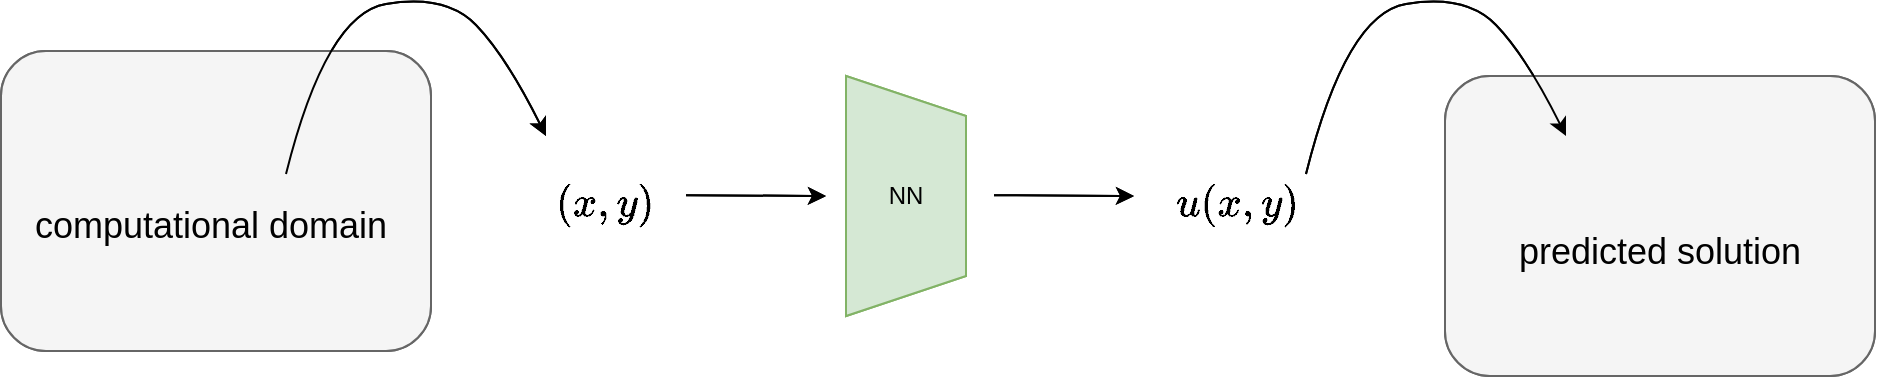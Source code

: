 <mxfile version="21.7.2" type="github">
  <diagram name="第 1 页" id="ytVl9bIwSj31jDskWyxF">
    <mxGraphModel dx="3181" dy="1201" grid="0" gridSize="10" guides="1" tooltips="1" connect="1" arrows="1" fold="1" page="1" pageScale="1" pageWidth="827" pageHeight="1169" math="1" shadow="0">
      <root>
        <mxCell id="0" />
        <mxCell id="1" parent="0" />
        <mxCell id="ksaM6OjjNO_GP3QqGlp4-1" value="" style="shape=trapezoid;perimeter=trapezoidPerimeter;whiteSpace=wrap;html=1;fixedSize=1;rotation=90;fillColor=#d5e8d4;strokeColor=#82b366;" vertex="1" parent="1">
          <mxGeometry x="200" y="1150" width="120" height="60" as="geometry" />
        </mxCell>
        <mxCell id="ksaM6OjjNO_GP3QqGlp4-2" value="" style="rounded=1;whiteSpace=wrap;html=1;rotation=90;fillColor=#f5f5f5;fontColor=#333333;strokeColor=#666666;" vertex="1" parent="1">
          <mxGeometry x="-160" y="1075" width="150" height="215" as="geometry" />
        </mxCell>
        <mxCell id="ksaM6OjjNO_GP3QqGlp4-3" value="" style="endArrow=classic;html=1;rounded=0;" edge="1" parent="1">
          <mxGeometry width="50" height="50" relative="1" as="geometry">
            <mxPoint x="150" y="1179.58" as="sourcePoint" />
            <mxPoint x="220" y="1180" as="targetPoint" />
          </mxGeometry>
        </mxCell>
        <mxCell id="ksaM6OjjNO_GP3QqGlp4-4" value="" style="endArrow=classic;html=1;rounded=0;" edge="1" parent="1">
          <mxGeometry width="50" height="50" relative="1" as="geometry">
            <mxPoint x="304" y="1179.58" as="sourcePoint" />
            <mxPoint x="374" y="1180" as="targetPoint" />
          </mxGeometry>
        </mxCell>
        <mxCell id="ksaM6OjjNO_GP3QqGlp4-5" value="NN" style="text;html=1;strokeColor=none;fillColor=none;align=center;verticalAlign=middle;whiteSpace=wrap;rounded=0;" vertex="1" parent="1">
          <mxGeometry x="230" y="1165" width="60" height="30" as="geometry" />
        </mxCell>
        <mxCell id="ksaM6OjjNO_GP3QqGlp4-6" value="" style="curved=1;endArrow=classic;html=1;rounded=0;" edge="1" parent="1">
          <mxGeometry width="50" height="50" relative="1" as="geometry">
            <mxPoint x="-50" y="1169" as="sourcePoint" />
            <mxPoint x="80" y="1150" as="targetPoint" />
            <Array as="points">
              <mxPoint x="-30" y="1089" />
              <mxPoint x="30" y="1079" />
              <mxPoint x="60" y="1110" />
            </Array>
          </mxGeometry>
        </mxCell>
        <mxCell id="ksaM6OjjNO_GP3QqGlp4-7" value="&lt;font style=&quot;font-size: 18px;&quot;&gt;$$(x,y)$$&lt;/font&gt;" style="text;html=1;strokeColor=none;fillColor=none;align=center;verticalAlign=middle;whiteSpace=wrap;rounded=0;" vertex="1" parent="1">
          <mxGeometry x="70" y="1157.5" width="80" height="52.5" as="geometry" />
        </mxCell>
        <mxCell id="ksaM6OjjNO_GP3QqGlp4-8" value="&lt;font style=&quot;font-size: 18px;&quot;&gt;computational domain&amp;nbsp;&lt;/font&gt;" style="text;html=1;strokeColor=none;fillColor=none;align=center;verticalAlign=middle;whiteSpace=wrap;rounded=0;" vertex="1" parent="1">
          <mxGeometry x="-180" y="1180" width="190" height="30" as="geometry" />
        </mxCell>
        <mxCell id="ksaM6OjjNO_GP3QqGlp4-9" value="" style="rounded=1;whiteSpace=wrap;html=1;rotation=90;fillColor=#f5f5f5;fontColor=#333333;strokeColor=#666666;" vertex="1" parent="1">
          <mxGeometry x="562" y="1087.5" width="150" height="215" as="geometry" />
        </mxCell>
        <mxCell id="ksaM6OjjNO_GP3QqGlp4-10" value="&lt;font style=&quot;font-size: 18px;&quot;&gt;$$u(x,y)$$&lt;/font&gt;" style="text;html=1;strokeColor=none;fillColor=none;align=center;verticalAlign=middle;whiteSpace=wrap;rounded=0;" vertex="1" parent="1">
          <mxGeometry x="386" y="1157.5" width="80" height="52.5" as="geometry" />
        </mxCell>
        <mxCell id="ksaM6OjjNO_GP3QqGlp4-11" value="&lt;font style=&quot;font-size: 18px;&quot;&gt;computational domain&amp;nbsp;&lt;/font&gt;" style="text;html=1;strokeColor=none;fillColor=none;align=center;verticalAlign=middle;whiteSpace=wrap;rounded=0;" vertex="1" parent="1">
          <mxGeometry x="542" y="1192.5" width="190" height="30" as="geometry" />
        </mxCell>
        <mxCell id="ksaM6OjjNO_GP3QqGlp4-12" value="" style="curved=1;endArrow=classic;html=1;rounded=0;" edge="1" parent="1">
          <mxGeometry width="50" height="50" relative="1" as="geometry">
            <mxPoint x="460" y="1169" as="sourcePoint" />
            <mxPoint x="590" y="1150" as="targetPoint" />
            <Array as="points">
              <mxPoint x="480" y="1089" />
              <mxPoint x="540" y="1079" />
              <mxPoint x="570" y="1110" />
            </Array>
          </mxGeometry>
        </mxCell>
        <mxCell id="ksaM6OjjNO_GP3QqGlp4-13" value="" style="shape=trapezoid;perimeter=trapezoidPerimeter;whiteSpace=wrap;html=1;fixedSize=1;rotation=90;fillColor=#d5e8d4;strokeColor=#82b366;" vertex="1" parent="1">
          <mxGeometry x="200" y="1150" width="120" height="60" as="geometry" />
        </mxCell>
        <mxCell id="ksaM6OjjNO_GP3QqGlp4-14" value="" style="rounded=1;whiteSpace=wrap;html=1;rotation=90;fillColor=#f5f5f5;fontColor=#333333;strokeColor=#666666;" vertex="1" parent="1">
          <mxGeometry x="-160" y="1075" width="150" height="215" as="geometry" />
        </mxCell>
        <mxCell id="ksaM6OjjNO_GP3QqGlp4-15" value="" style="endArrow=classic;html=1;rounded=0;" edge="1" parent="1">
          <mxGeometry width="50" height="50" relative="1" as="geometry">
            <mxPoint x="150" y="1179.58" as="sourcePoint" />
            <mxPoint x="220" y="1180" as="targetPoint" />
          </mxGeometry>
        </mxCell>
        <mxCell id="ksaM6OjjNO_GP3QqGlp4-16" value="" style="endArrow=classic;html=1;rounded=0;" edge="1" parent="1">
          <mxGeometry width="50" height="50" relative="1" as="geometry">
            <mxPoint x="304" y="1179.58" as="sourcePoint" />
            <mxPoint x="374" y="1180" as="targetPoint" />
          </mxGeometry>
        </mxCell>
        <mxCell id="ksaM6OjjNO_GP3QqGlp4-17" value="NN" style="text;html=1;strokeColor=none;fillColor=none;align=center;verticalAlign=middle;whiteSpace=wrap;rounded=0;" vertex="1" parent="1">
          <mxGeometry x="230" y="1165" width="60" height="30" as="geometry" />
        </mxCell>
        <mxCell id="ksaM6OjjNO_GP3QqGlp4-18" value="" style="curved=1;endArrow=classic;html=1;rounded=0;" edge="1" parent="1">
          <mxGeometry width="50" height="50" relative="1" as="geometry">
            <mxPoint x="-50" y="1169" as="sourcePoint" />
            <mxPoint x="80" y="1150" as="targetPoint" />
            <Array as="points">
              <mxPoint x="-30" y="1089" />
              <mxPoint x="30" y="1079" />
              <mxPoint x="60" y="1110" />
            </Array>
          </mxGeometry>
        </mxCell>
        <mxCell id="ksaM6OjjNO_GP3QqGlp4-19" value="&lt;font style=&quot;font-size: 18px;&quot;&gt;$$(x,y)$$&lt;/font&gt;" style="text;html=1;strokeColor=none;fillColor=none;align=center;verticalAlign=middle;whiteSpace=wrap;rounded=0;" vertex="1" parent="1">
          <mxGeometry x="70" y="1157.5" width="80" height="52.5" as="geometry" />
        </mxCell>
        <mxCell id="ksaM6OjjNO_GP3QqGlp4-20" value="&lt;font style=&quot;font-size: 18px;&quot;&gt;computational domain&amp;nbsp;&lt;/font&gt;" style="text;html=1;strokeColor=none;fillColor=none;align=center;verticalAlign=middle;whiteSpace=wrap;rounded=0;" vertex="1" parent="1">
          <mxGeometry x="-180" y="1180" width="190" height="30" as="geometry" />
        </mxCell>
        <mxCell id="ksaM6OjjNO_GP3QqGlp4-21" value="" style="rounded=1;whiteSpace=wrap;html=1;rotation=90;fillColor=#f5f5f5;fontColor=#333333;strokeColor=#666666;" vertex="1" parent="1">
          <mxGeometry x="562" y="1087.5" width="150" height="215" as="geometry" />
        </mxCell>
        <mxCell id="ksaM6OjjNO_GP3QqGlp4-22" value="&lt;font style=&quot;font-size: 18px;&quot;&gt;$$u(x,y)$$&lt;/font&gt;" style="text;html=1;strokeColor=none;fillColor=none;align=center;verticalAlign=middle;whiteSpace=wrap;rounded=0;" vertex="1" parent="1">
          <mxGeometry x="386" y="1157.5" width="80" height="52.5" as="geometry" />
        </mxCell>
        <mxCell id="ksaM6OjjNO_GP3QqGlp4-23" value="&lt;span style=&quot;font-size: 18px;&quot;&gt;predicted solution&lt;/span&gt;" style="text;html=1;strokeColor=none;fillColor=none;align=center;verticalAlign=middle;whiteSpace=wrap;rounded=0;" vertex="1" parent="1">
          <mxGeometry x="542" y="1192.5" width="190" height="30" as="geometry" />
        </mxCell>
        <mxCell id="ksaM6OjjNO_GP3QqGlp4-24" value="" style="curved=1;endArrow=classic;html=1;rounded=0;" edge="1" parent="1">
          <mxGeometry width="50" height="50" relative="1" as="geometry">
            <mxPoint x="460" y="1169" as="sourcePoint" />
            <mxPoint x="590" y="1150" as="targetPoint" />
            <Array as="points">
              <mxPoint x="480" y="1089" />
              <mxPoint x="540" y="1079" />
              <mxPoint x="570" y="1110" />
            </Array>
          </mxGeometry>
        </mxCell>
      </root>
    </mxGraphModel>
  </diagram>
</mxfile>
